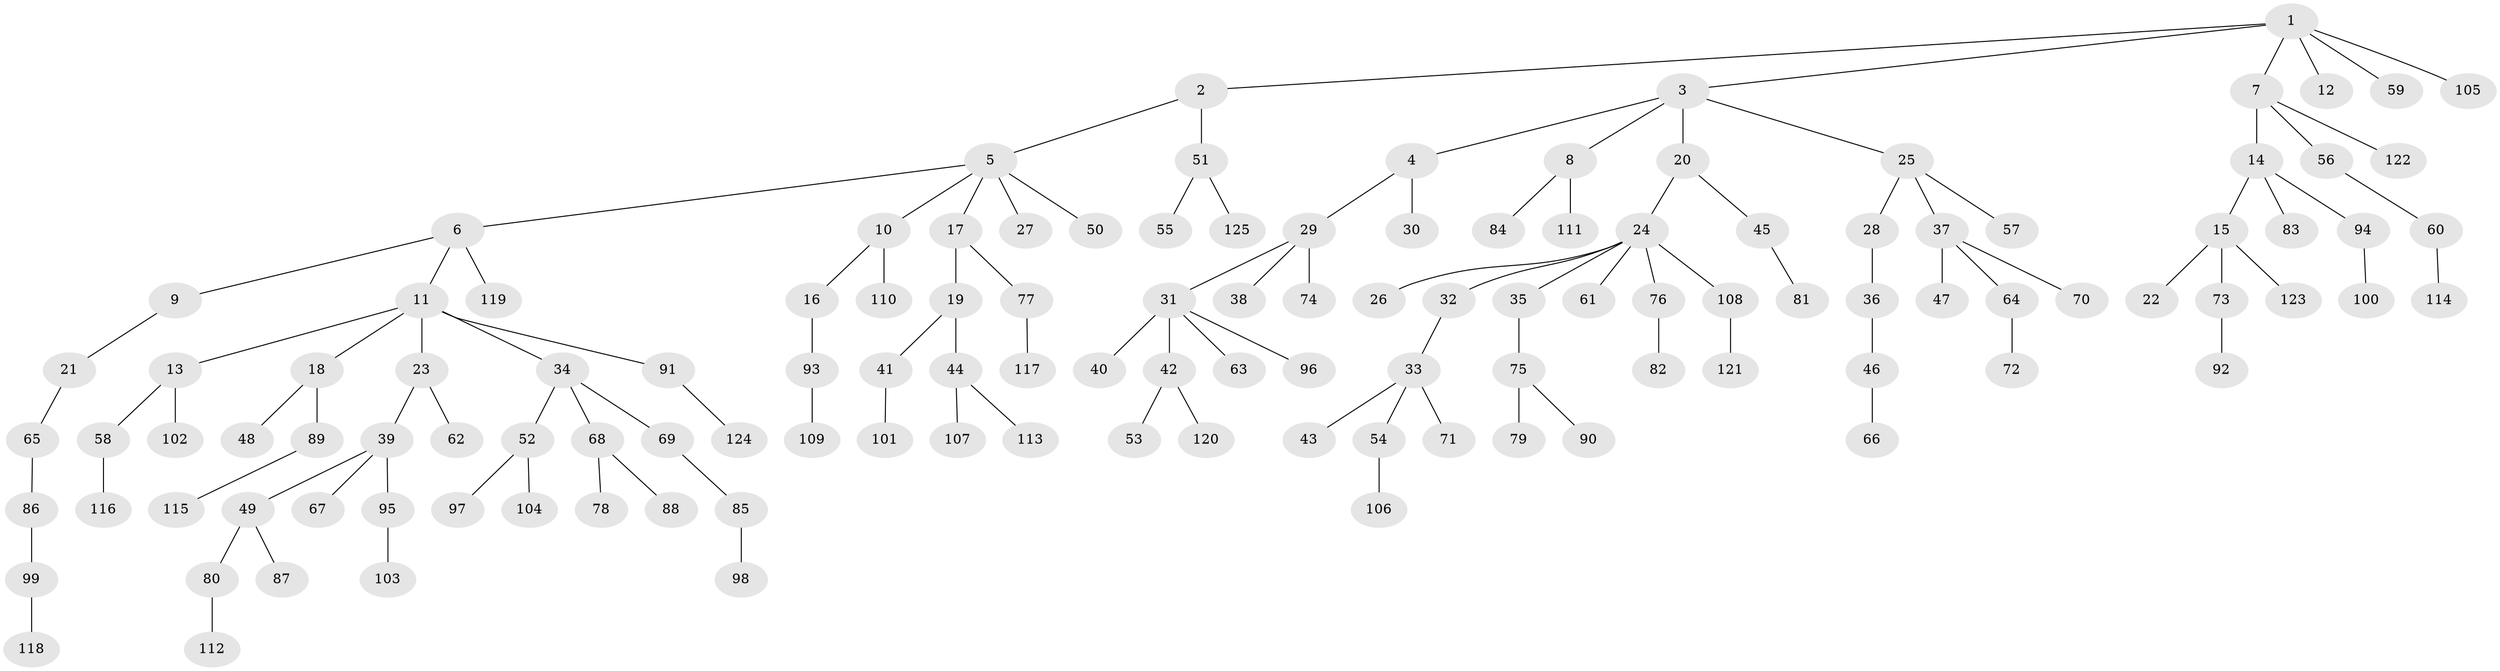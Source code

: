 // Generated by graph-tools (version 1.1) at 2025/50/03/09/25 03:50:22]
// undirected, 125 vertices, 124 edges
graph export_dot {
graph [start="1"]
  node [color=gray90,style=filled];
  1;
  2;
  3;
  4;
  5;
  6;
  7;
  8;
  9;
  10;
  11;
  12;
  13;
  14;
  15;
  16;
  17;
  18;
  19;
  20;
  21;
  22;
  23;
  24;
  25;
  26;
  27;
  28;
  29;
  30;
  31;
  32;
  33;
  34;
  35;
  36;
  37;
  38;
  39;
  40;
  41;
  42;
  43;
  44;
  45;
  46;
  47;
  48;
  49;
  50;
  51;
  52;
  53;
  54;
  55;
  56;
  57;
  58;
  59;
  60;
  61;
  62;
  63;
  64;
  65;
  66;
  67;
  68;
  69;
  70;
  71;
  72;
  73;
  74;
  75;
  76;
  77;
  78;
  79;
  80;
  81;
  82;
  83;
  84;
  85;
  86;
  87;
  88;
  89;
  90;
  91;
  92;
  93;
  94;
  95;
  96;
  97;
  98;
  99;
  100;
  101;
  102;
  103;
  104;
  105;
  106;
  107;
  108;
  109;
  110;
  111;
  112;
  113;
  114;
  115;
  116;
  117;
  118;
  119;
  120;
  121;
  122;
  123;
  124;
  125;
  1 -- 2;
  1 -- 3;
  1 -- 7;
  1 -- 12;
  1 -- 59;
  1 -- 105;
  2 -- 5;
  2 -- 51;
  3 -- 4;
  3 -- 8;
  3 -- 20;
  3 -- 25;
  4 -- 29;
  4 -- 30;
  5 -- 6;
  5 -- 10;
  5 -- 17;
  5 -- 27;
  5 -- 50;
  6 -- 9;
  6 -- 11;
  6 -- 119;
  7 -- 14;
  7 -- 56;
  7 -- 122;
  8 -- 84;
  8 -- 111;
  9 -- 21;
  10 -- 16;
  10 -- 110;
  11 -- 13;
  11 -- 18;
  11 -- 23;
  11 -- 34;
  11 -- 91;
  13 -- 58;
  13 -- 102;
  14 -- 15;
  14 -- 83;
  14 -- 94;
  15 -- 22;
  15 -- 73;
  15 -- 123;
  16 -- 93;
  17 -- 19;
  17 -- 77;
  18 -- 48;
  18 -- 89;
  19 -- 41;
  19 -- 44;
  20 -- 24;
  20 -- 45;
  21 -- 65;
  23 -- 39;
  23 -- 62;
  24 -- 26;
  24 -- 32;
  24 -- 35;
  24 -- 61;
  24 -- 76;
  24 -- 108;
  25 -- 28;
  25 -- 37;
  25 -- 57;
  28 -- 36;
  29 -- 31;
  29 -- 38;
  29 -- 74;
  31 -- 40;
  31 -- 42;
  31 -- 63;
  31 -- 96;
  32 -- 33;
  33 -- 43;
  33 -- 54;
  33 -- 71;
  34 -- 52;
  34 -- 68;
  34 -- 69;
  35 -- 75;
  36 -- 46;
  37 -- 47;
  37 -- 64;
  37 -- 70;
  39 -- 49;
  39 -- 67;
  39 -- 95;
  41 -- 101;
  42 -- 53;
  42 -- 120;
  44 -- 107;
  44 -- 113;
  45 -- 81;
  46 -- 66;
  49 -- 80;
  49 -- 87;
  51 -- 55;
  51 -- 125;
  52 -- 97;
  52 -- 104;
  54 -- 106;
  56 -- 60;
  58 -- 116;
  60 -- 114;
  64 -- 72;
  65 -- 86;
  68 -- 78;
  68 -- 88;
  69 -- 85;
  73 -- 92;
  75 -- 79;
  75 -- 90;
  76 -- 82;
  77 -- 117;
  80 -- 112;
  85 -- 98;
  86 -- 99;
  89 -- 115;
  91 -- 124;
  93 -- 109;
  94 -- 100;
  95 -- 103;
  99 -- 118;
  108 -- 121;
}
